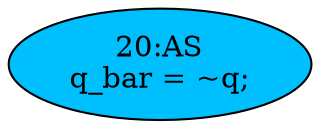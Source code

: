 strict digraph "" {
	node [label="\N"];
	"20:AS"	 [ast="<pyverilog.vparser.ast.Assign object at 0x7f8c2ca97790>",
		def_var="['q_bar']",
		fillcolor=deepskyblue,
		label="20:AS
q_bar = ~q;",
		statements="[]",
		style=filled,
		typ=Assign,
		use_var="['q']"];
}
